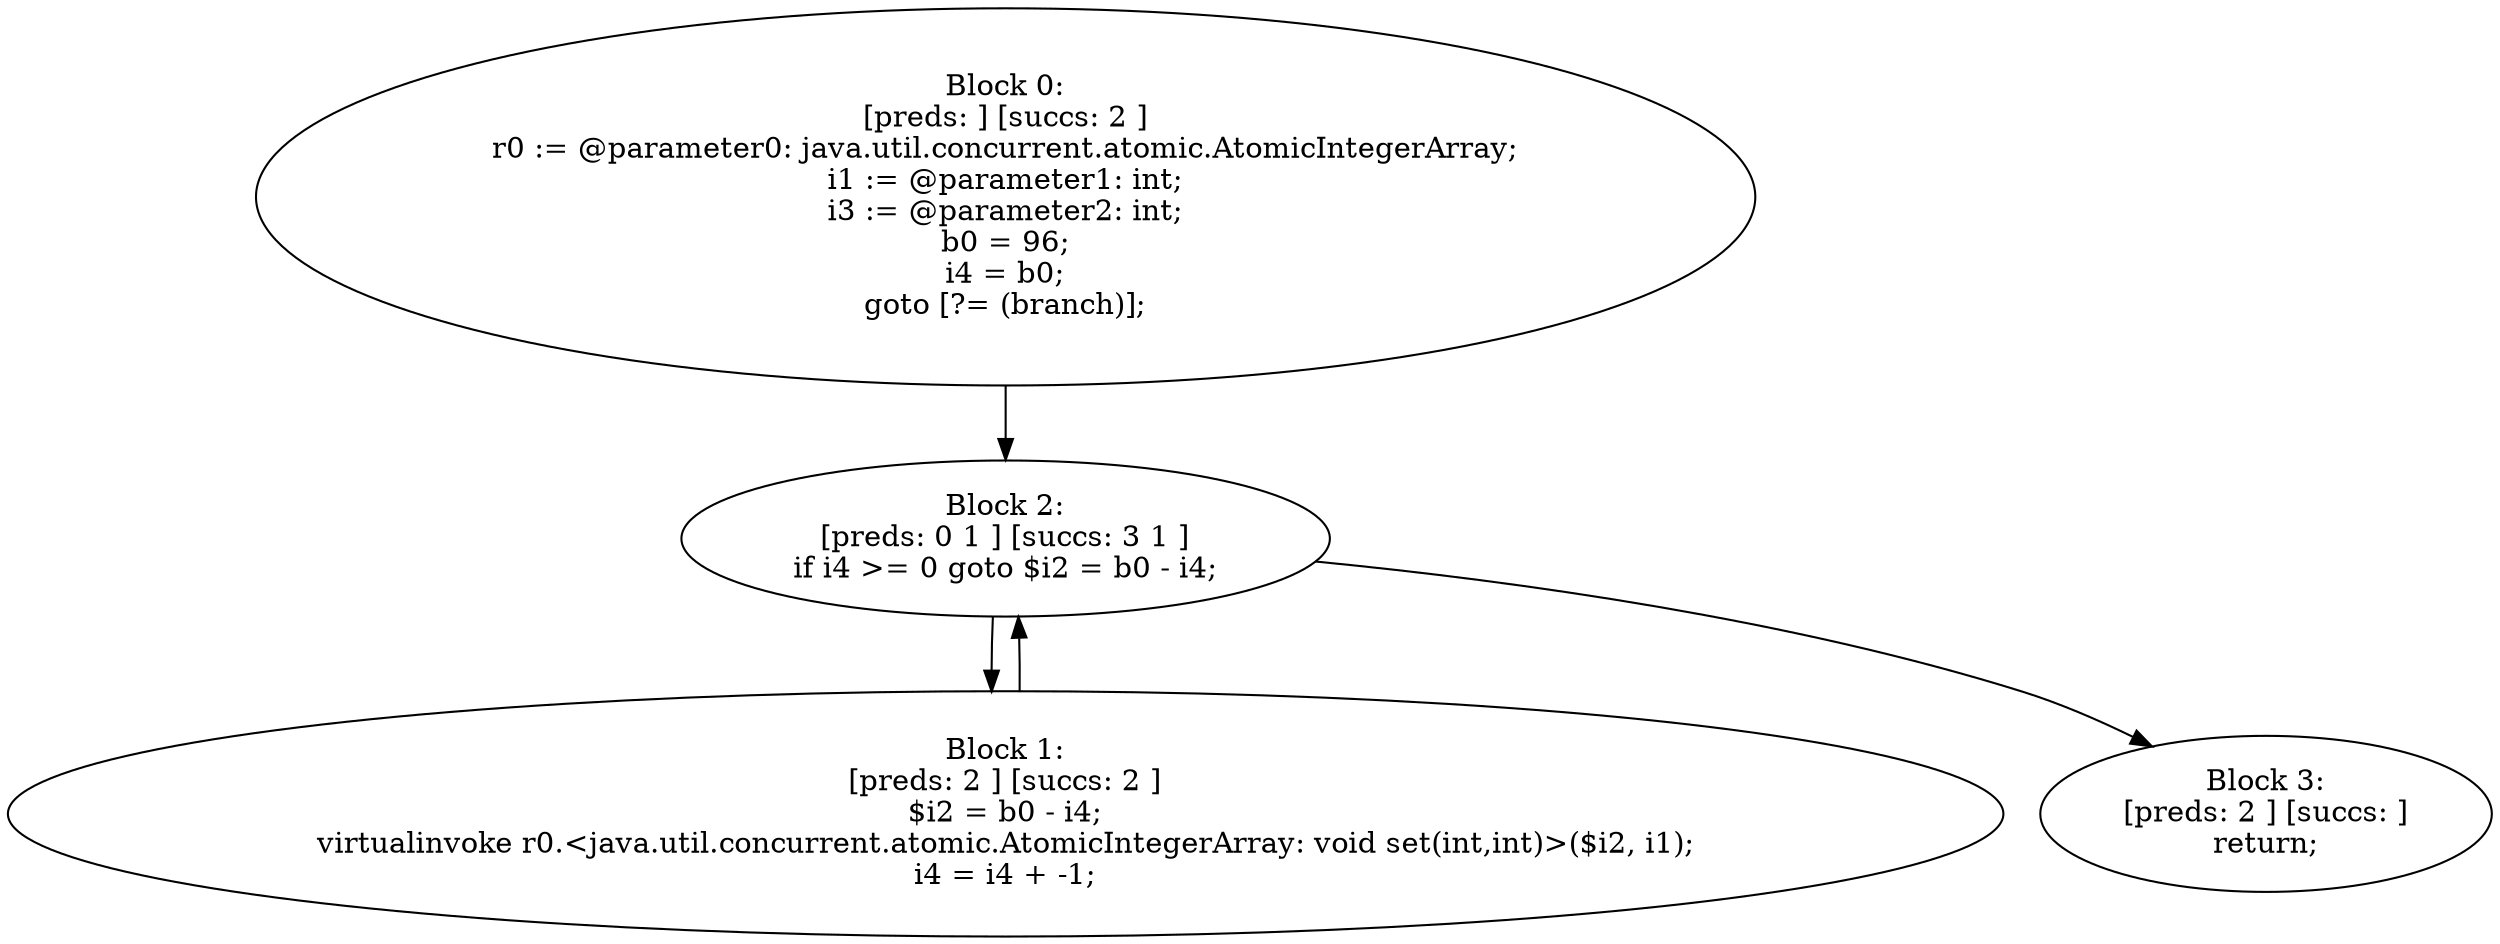 digraph "unitGraph" {
    "Block 0:
[preds: ] [succs: 2 ]
r0 := @parameter0: java.util.concurrent.atomic.AtomicIntegerArray;
i1 := @parameter1: int;
i3 := @parameter2: int;
b0 = 96;
i4 = b0;
goto [?= (branch)];
"
    "Block 1:
[preds: 2 ] [succs: 2 ]
$i2 = b0 - i4;
virtualinvoke r0.<java.util.concurrent.atomic.AtomicIntegerArray: void set(int,int)>($i2, i1);
i4 = i4 + -1;
"
    "Block 2:
[preds: 0 1 ] [succs: 3 1 ]
if i4 >= 0 goto $i2 = b0 - i4;
"
    "Block 3:
[preds: 2 ] [succs: ]
return;
"
    "Block 0:
[preds: ] [succs: 2 ]
r0 := @parameter0: java.util.concurrent.atomic.AtomicIntegerArray;
i1 := @parameter1: int;
i3 := @parameter2: int;
b0 = 96;
i4 = b0;
goto [?= (branch)];
"->"Block 2:
[preds: 0 1 ] [succs: 3 1 ]
if i4 >= 0 goto $i2 = b0 - i4;
";
    "Block 1:
[preds: 2 ] [succs: 2 ]
$i2 = b0 - i4;
virtualinvoke r0.<java.util.concurrent.atomic.AtomicIntegerArray: void set(int,int)>($i2, i1);
i4 = i4 + -1;
"->"Block 2:
[preds: 0 1 ] [succs: 3 1 ]
if i4 >= 0 goto $i2 = b0 - i4;
";
    "Block 2:
[preds: 0 1 ] [succs: 3 1 ]
if i4 >= 0 goto $i2 = b0 - i4;
"->"Block 3:
[preds: 2 ] [succs: ]
return;
";
    "Block 2:
[preds: 0 1 ] [succs: 3 1 ]
if i4 >= 0 goto $i2 = b0 - i4;
"->"Block 1:
[preds: 2 ] [succs: 2 ]
$i2 = b0 - i4;
virtualinvoke r0.<java.util.concurrent.atomic.AtomicIntegerArray: void set(int,int)>($i2, i1);
i4 = i4 + -1;
";
}
